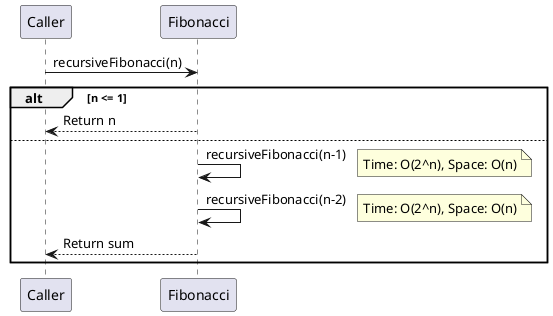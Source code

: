 @startuml
participant "Caller" as C
participant "Fibonacci" as F

C -> F: recursiveFibonacci(n)
alt n <= 1
    F --> C: Return n
else
    F -> F: recursiveFibonacci(n-1)
    note right: Time: O(2^n), Space: O(n)
    F -> F: recursiveFibonacci(n-2)
    note right: Time: O(2^n), Space: O(n)
    F --> C: Return sum
end
@enduml
